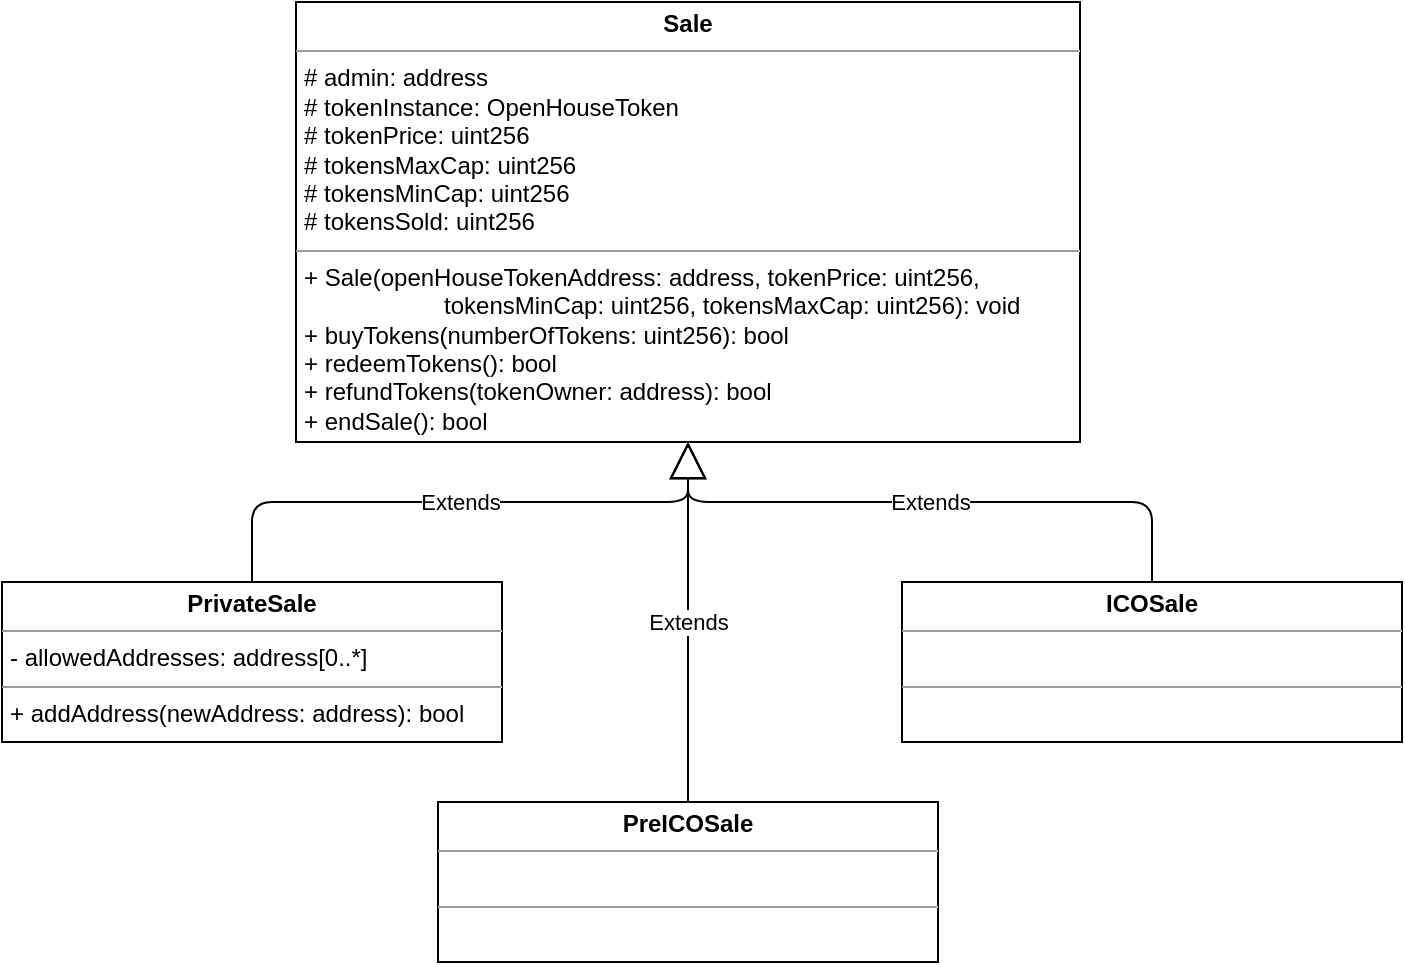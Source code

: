 <mxfile version="10.6.0" type="device"><diagram id="7WbysznEjbFOMzd1XnKt" name="Page-1"><mxGraphModel dx="1394" dy="768" grid="1" gridSize="10" guides="1" tooltips="1" connect="1" arrows="1" fold="1" page="1" pageScale="1" pageWidth="827" pageHeight="1169" math="0" shadow="0"><root><mxCell id="0"/><mxCell id="1" parent="0"/><mxCell id="B_E1CrV0eOcXe67gAG_t-1" value="&lt;p style=&quot;margin: 0px ; margin-top: 4px ; text-align: center&quot;&gt;&lt;b&gt;Sale&lt;/b&gt;&lt;/p&gt;&lt;hr size=&quot;1&quot;&gt;&lt;p style=&quot;margin: 0px ; margin-left: 4px&quot;&gt;# admin: address&lt;/p&gt;&lt;p style=&quot;margin: 0px ; margin-left: 4px&quot;&gt;# tokenInstance: OpenHouseToken&lt;/p&gt;&lt;p style=&quot;margin: 0px ; margin-left: 4px&quot;&gt;# tokenPrice: uint256&lt;/p&gt;&lt;p style=&quot;margin: 0px ; margin-left: 4px&quot;&gt;# tokensMaxCap: uint256&lt;/p&gt;&lt;p style=&quot;margin: 0px ; margin-left: 4px&quot;&gt;# tokensMinCap: uint256&lt;/p&gt;&lt;p style=&quot;margin: 0px ; margin-left: 4px&quot;&gt;# tokensSold: uint256&lt;/p&gt;&lt;hr size=&quot;1&quot;&gt;&lt;p style=&quot;margin: 0px ; margin-left: 4px&quot;&gt;+ Sale(openHouseTokenAddress: address, tokenPrice: uint256,&lt;/p&gt;&lt;p style=&quot;margin: 0px ; margin-left: 4px&quot;&gt;&amp;nbsp; &amp;nbsp; &amp;nbsp; &amp;nbsp; &amp;nbsp; &amp;nbsp; &amp;nbsp; &amp;nbsp; &amp;nbsp; &amp;nbsp; &amp;nbsp;tokensMinCap: uint256, tokensMaxCap: uint256): void&lt;/p&gt;&lt;p style=&quot;margin: 0px ; margin-left: 4px&quot;&gt;+ buyTokens(numberOfTokens: uint256): bool&lt;/p&gt;&lt;p style=&quot;margin: 0px ; margin-left: 4px&quot;&gt;+ redeemTokens(): bool&lt;/p&gt;&lt;p style=&quot;margin: 0px ; margin-left: 4px&quot;&gt;+ refundTokens(tokenOwner: address): bool&lt;/p&gt;&lt;p style=&quot;margin: 0px ; margin-left: 4px&quot;&gt;+ endSale(): bool&lt;/p&gt;" style="verticalAlign=top;align=left;overflow=fill;fontSize=12;fontFamily=Helvetica;html=1;" parent="1" vertex="1"><mxGeometry x="217" y="60" width="392" height="220" as="geometry"/></mxCell><mxCell id="pDpIPYMoHga8eKhh_Jua-2" value="&lt;p style=&quot;margin: 0px ; margin-top: 4px ; text-align: center&quot;&gt;&lt;b&gt;PrivateSale&lt;/b&gt;&lt;/p&gt;&lt;hr size=&quot;1&quot;&gt;&lt;p style=&quot;margin: 0px ; margin-left: 4px&quot;&gt;- allowedAddresses: address[0..*]&lt;/p&gt;&lt;hr size=&quot;1&quot;&gt;&lt;p style=&quot;margin: 0px ; margin-left: 4px&quot;&gt;&lt;span&gt;+ addAddress(newAddress: address): bool&lt;/span&gt;&lt;br&gt;&lt;/p&gt;" style="verticalAlign=top;align=left;overflow=fill;fontSize=12;fontFamily=Helvetica;html=1;" parent="1" vertex="1"><mxGeometry x="70" y="350" width="250" height="80" as="geometry"/></mxCell><mxCell id="mDSWCHScXF9F7foT67VP-1" value="&lt;p style=&quot;margin: 0px ; margin-top: 4px ; text-align: center&quot;&gt;&lt;b&gt;PreICOSale&lt;/b&gt;&lt;/p&gt;&lt;hr size=&quot;1&quot;&gt;&lt;p style=&quot;margin: 0px ; margin-left: 4px&quot;&gt;&lt;br&gt;&lt;/p&gt;&lt;hr size=&quot;1&quot;&gt;&lt;p style=&quot;margin: 0px ; margin-left: 4px&quot;&gt;&lt;br&gt;&lt;/p&gt;" style="verticalAlign=top;align=left;overflow=fill;fontSize=12;fontFamily=Helvetica;html=1;" parent="1" vertex="1"><mxGeometry x="288" y="460" width="250" height="80" as="geometry"/></mxCell><mxCell id="mDSWCHScXF9F7foT67VP-2" value="&lt;p style=&quot;margin: 0px ; margin-top: 4px ; text-align: center&quot;&gt;&lt;b&gt;ICOSale&lt;/b&gt;&lt;/p&gt;&lt;hr size=&quot;1&quot;&gt;&lt;p style=&quot;margin: 0px ; margin-left: 4px&quot;&gt;&lt;br&gt;&lt;/p&gt;&lt;hr size=&quot;1&quot;&gt;&lt;p style=&quot;margin: 0px ; margin-left: 4px&quot;&gt;&lt;br&gt;&lt;/p&gt;" style="verticalAlign=top;align=left;overflow=fill;fontSize=12;fontFamily=Helvetica;html=1;" parent="1" vertex="1"><mxGeometry x="520" y="350" width="250" height="80" as="geometry"/></mxCell><mxCell id="mDSWCHScXF9F7foT67VP-3" value="Extends" style="endArrow=block;endSize=16;endFill=0;html=1;exitX=0.5;exitY=0;exitDx=0;exitDy=0;entryX=0.5;entryY=1;entryDx=0;entryDy=0;" parent="1" source="mDSWCHScXF9F7foT67VP-1" target="B_E1CrV0eOcXe67gAG_t-1" edge="1"><mxGeometry width="160" relative="1" as="geometry"><mxPoint x="80" y="320" as="sourcePoint"/><mxPoint x="240" y="320" as="targetPoint"/></mxGeometry></mxCell><mxCell id="mDSWCHScXF9F7foT67VP-4" value="Extends" style="endArrow=block;endSize=16;endFill=0;html=1;exitX=0.5;exitY=0;exitDx=0;exitDy=0;entryX=0.5;entryY=1;entryDx=0;entryDy=0;" parent="1" source="pDpIPYMoHga8eKhh_Jua-2" target="B_E1CrV0eOcXe67gAG_t-1" edge="1"><mxGeometry width="160" relative="1" as="geometry"><mxPoint x="220" y="300" as="sourcePoint"/><mxPoint x="380" y="300" as="targetPoint"/><Array as="points"><mxPoint x="195" y="310"/><mxPoint x="413" y="310"/></Array></mxGeometry></mxCell><mxCell id="mDSWCHScXF9F7foT67VP-6" value="Extends" style="endArrow=block;endSize=16;endFill=0;html=1;exitX=0.5;exitY=0;exitDx=0;exitDy=0;entryX=0.5;entryY=1;entryDx=0;entryDy=0;" parent="1" source="mDSWCHScXF9F7foT67VP-2" target="B_E1CrV0eOcXe67gAG_t-1" edge="1"><mxGeometry width="160" relative="1" as="geometry"><mxPoint x="630" y="300" as="sourcePoint"/><mxPoint x="790" y="300" as="targetPoint"/><Array as="points"><mxPoint x="645" y="310"/><mxPoint x="413" y="310"/></Array></mxGeometry></mxCell></root></mxGraphModel></diagram></mxfile>
